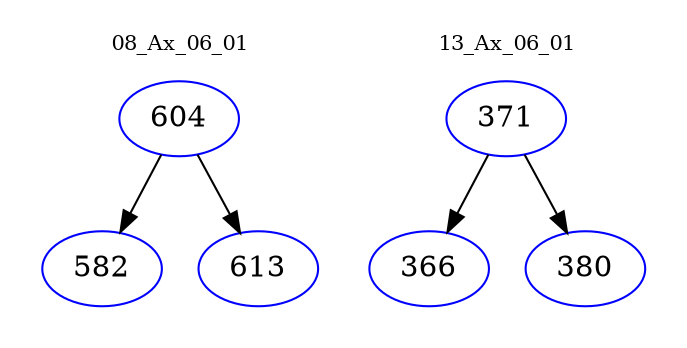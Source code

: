 digraph{
subgraph cluster_0 {
color = white
label = "08_Ax_06_01";
fontsize=10;
T0_604 [label="604", color="blue"]
T0_604 -> T0_582 [color="black"]
T0_582 [label="582", color="blue"]
T0_604 -> T0_613 [color="black"]
T0_613 [label="613", color="blue"]
}
subgraph cluster_1 {
color = white
label = "13_Ax_06_01";
fontsize=10;
T1_371 [label="371", color="blue"]
T1_371 -> T1_366 [color="black"]
T1_366 [label="366", color="blue"]
T1_371 -> T1_380 [color="black"]
T1_380 [label="380", color="blue"]
}
}
